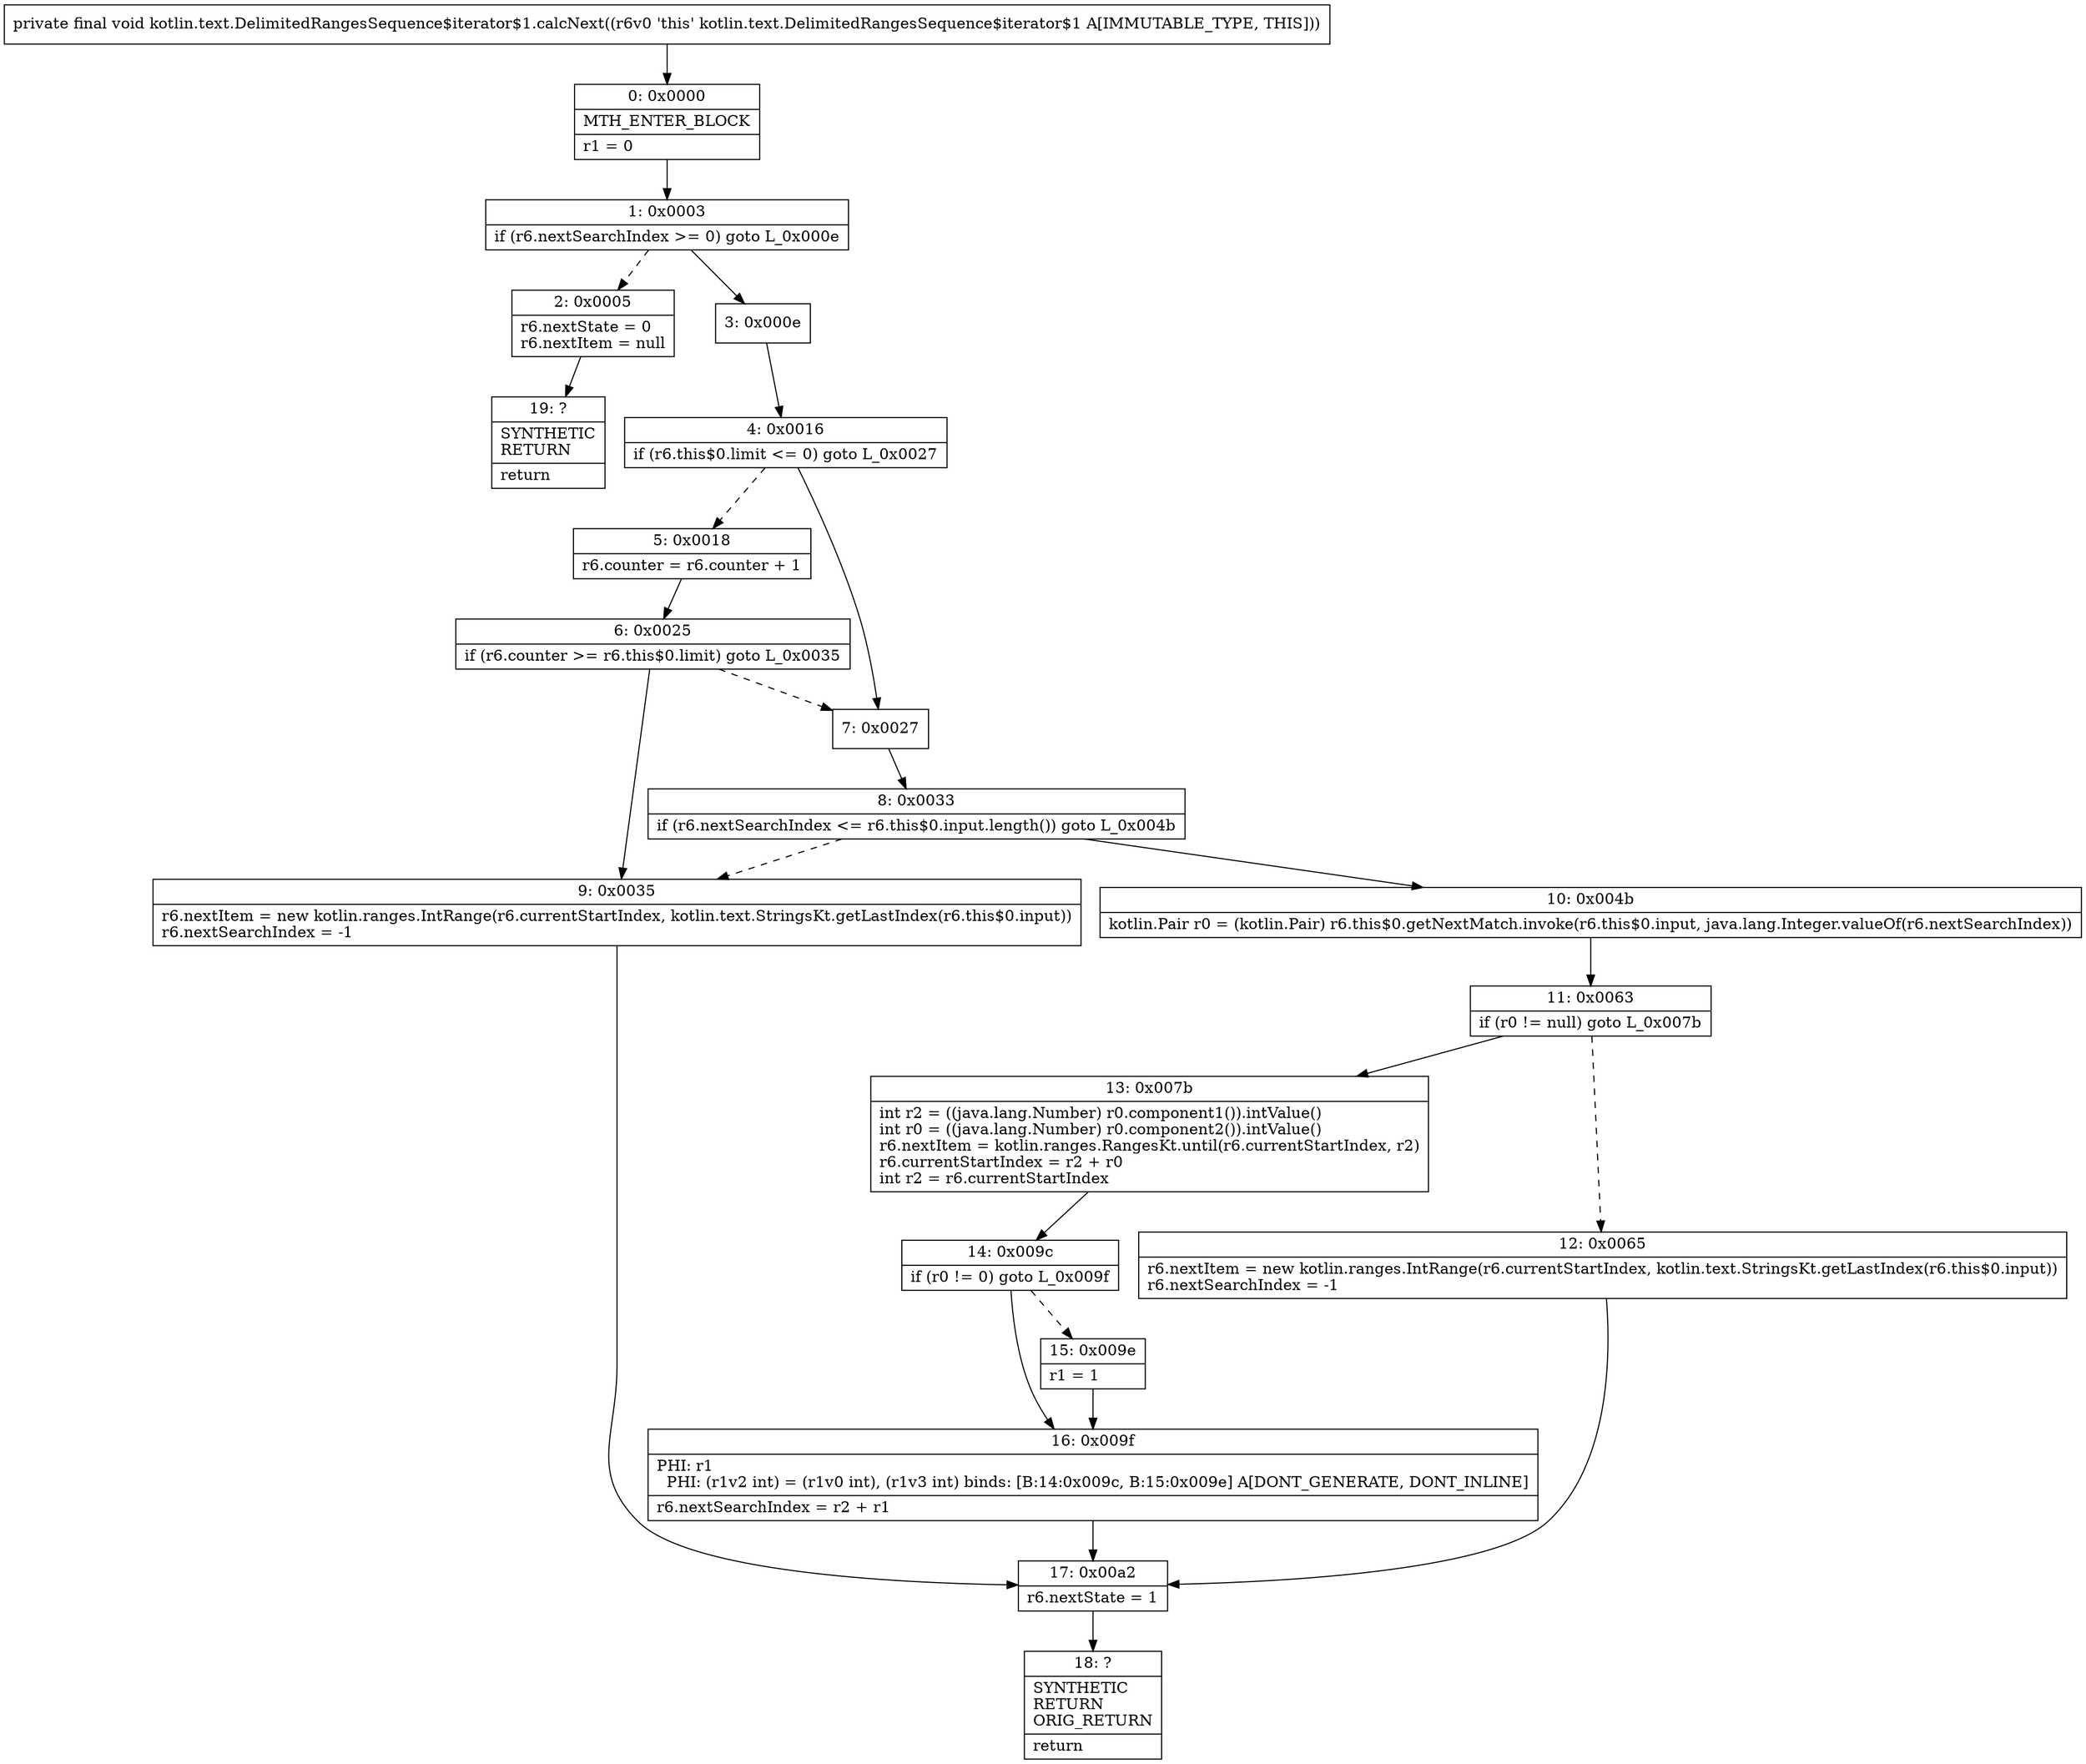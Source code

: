 digraph "CFG forkotlin.text.DelimitedRangesSequence$iterator$1.calcNext()V" {
Node_0 [shape=record,label="{0\:\ 0x0000|MTH_ENTER_BLOCK\l|r1 = 0\l}"];
Node_1 [shape=record,label="{1\:\ 0x0003|if (r6.nextSearchIndex \>= 0) goto L_0x000e\l}"];
Node_2 [shape=record,label="{2\:\ 0x0005|r6.nextState = 0\lr6.nextItem = null\l}"];
Node_3 [shape=record,label="{3\:\ 0x000e}"];
Node_4 [shape=record,label="{4\:\ 0x0016|if (r6.this$0.limit \<= 0) goto L_0x0027\l}"];
Node_5 [shape=record,label="{5\:\ 0x0018|r6.counter = r6.counter + 1\l}"];
Node_6 [shape=record,label="{6\:\ 0x0025|if (r6.counter \>= r6.this$0.limit) goto L_0x0035\l}"];
Node_7 [shape=record,label="{7\:\ 0x0027}"];
Node_8 [shape=record,label="{8\:\ 0x0033|if (r6.nextSearchIndex \<= r6.this$0.input.length()) goto L_0x004b\l}"];
Node_9 [shape=record,label="{9\:\ 0x0035|r6.nextItem = new kotlin.ranges.IntRange(r6.currentStartIndex, kotlin.text.StringsKt.getLastIndex(r6.this$0.input))\lr6.nextSearchIndex = \-1\l}"];
Node_10 [shape=record,label="{10\:\ 0x004b|kotlin.Pair r0 = (kotlin.Pair) r6.this$0.getNextMatch.invoke(r6.this$0.input, java.lang.Integer.valueOf(r6.nextSearchIndex))\l}"];
Node_11 [shape=record,label="{11\:\ 0x0063|if (r0 != null) goto L_0x007b\l}"];
Node_12 [shape=record,label="{12\:\ 0x0065|r6.nextItem = new kotlin.ranges.IntRange(r6.currentStartIndex, kotlin.text.StringsKt.getLastIndex(r6.this$0.input))\lr6.nextSearchIndex = \-1\l}"];
Node_13 [shape=record,label="{13\:\ 0x007b|int r2 = ((java.lang.Number) r0.component1()).intValue()\lint r0 = ((java.lang.Number) r0.component2()).intValue()\lr6.nextItem = kotlin.ranges.RangesKt.until(r6.currentStartIndex, r2)\lr6.currentStartIndex = r2 + r0\lint r2 = r6.currentStartIndex\l}"];
Node_14 [shape=record,label="{14\:\ 0x009c|if (r0 != 0) goto L_0x009f\l}"];
Node_15 [shape=record,label="{15\:\ 0x009e|r1 = 1\l}"];
Node_16 [shape=record,label="{16\:\ 0x009f|PHI: r1 \l  PHI: (r1v2 int) = (r1v0 int), (r1v3 int) binds: [B:14:0x009c, B:15:0x009e] A[DONT_GENERATE, DONT_INLINE]\l|r6.nextSearchIndex = r2 + r1\l}"];
Node_17 [shape=record,label="{17\:\ 0x00a2|r6.nextState = 1\l}"];
Node_18 [shape=record,label="{18\:\ ?|SYNTHETIC\lRETURN\lORIG_RETURN\l|return\l}"];
Node_19 [shape=record,label="{19\:\ ?|SYNTHETIC\lRETURN\l|return\l}"];
MethodNode[shape=record,label="{private final void kotlin.text.DelimitedRangesSequence$iterator$1.calcNext((r6v0 'this' kotlin.text.DelimitedRangesSequence$iterator$1 A[IMMUTABLE_TYPE, THIS])) }"];
MethodNode -> Node_0;
Node_0 -> Node_1;
Node_1 -> Node_2[style=dashed];
Node_1 -> Node_3;
Node_2 -> Node_19;
Node_3 -> Node_4;
Node_4 -> Node_5[style=dashed];
Node_4 -> Node_7;
Node_5 -> Node_6;
Node_6 -> Node_7[style=dashed];
Node_6 -> Node_9;
Node_7 -> Node_8;
Node_8 -> Node_9[style=dashed];
Node_8 -> Node_10;
Node_9 -> Node_17;
Node_10 -> Node_11;
Node_11 -> Node_12[style=dashed];
Node_11 -> Node_13;
Node_12 -> Node_17;
Node_13 -> Node_14;
Node_14 -> Node_15[style=dashed];
Node_14 -> Node_16;
Node_15 -> Node_16;
Node_16 -> Node_17;
Node_17 -> Node_18;
}

